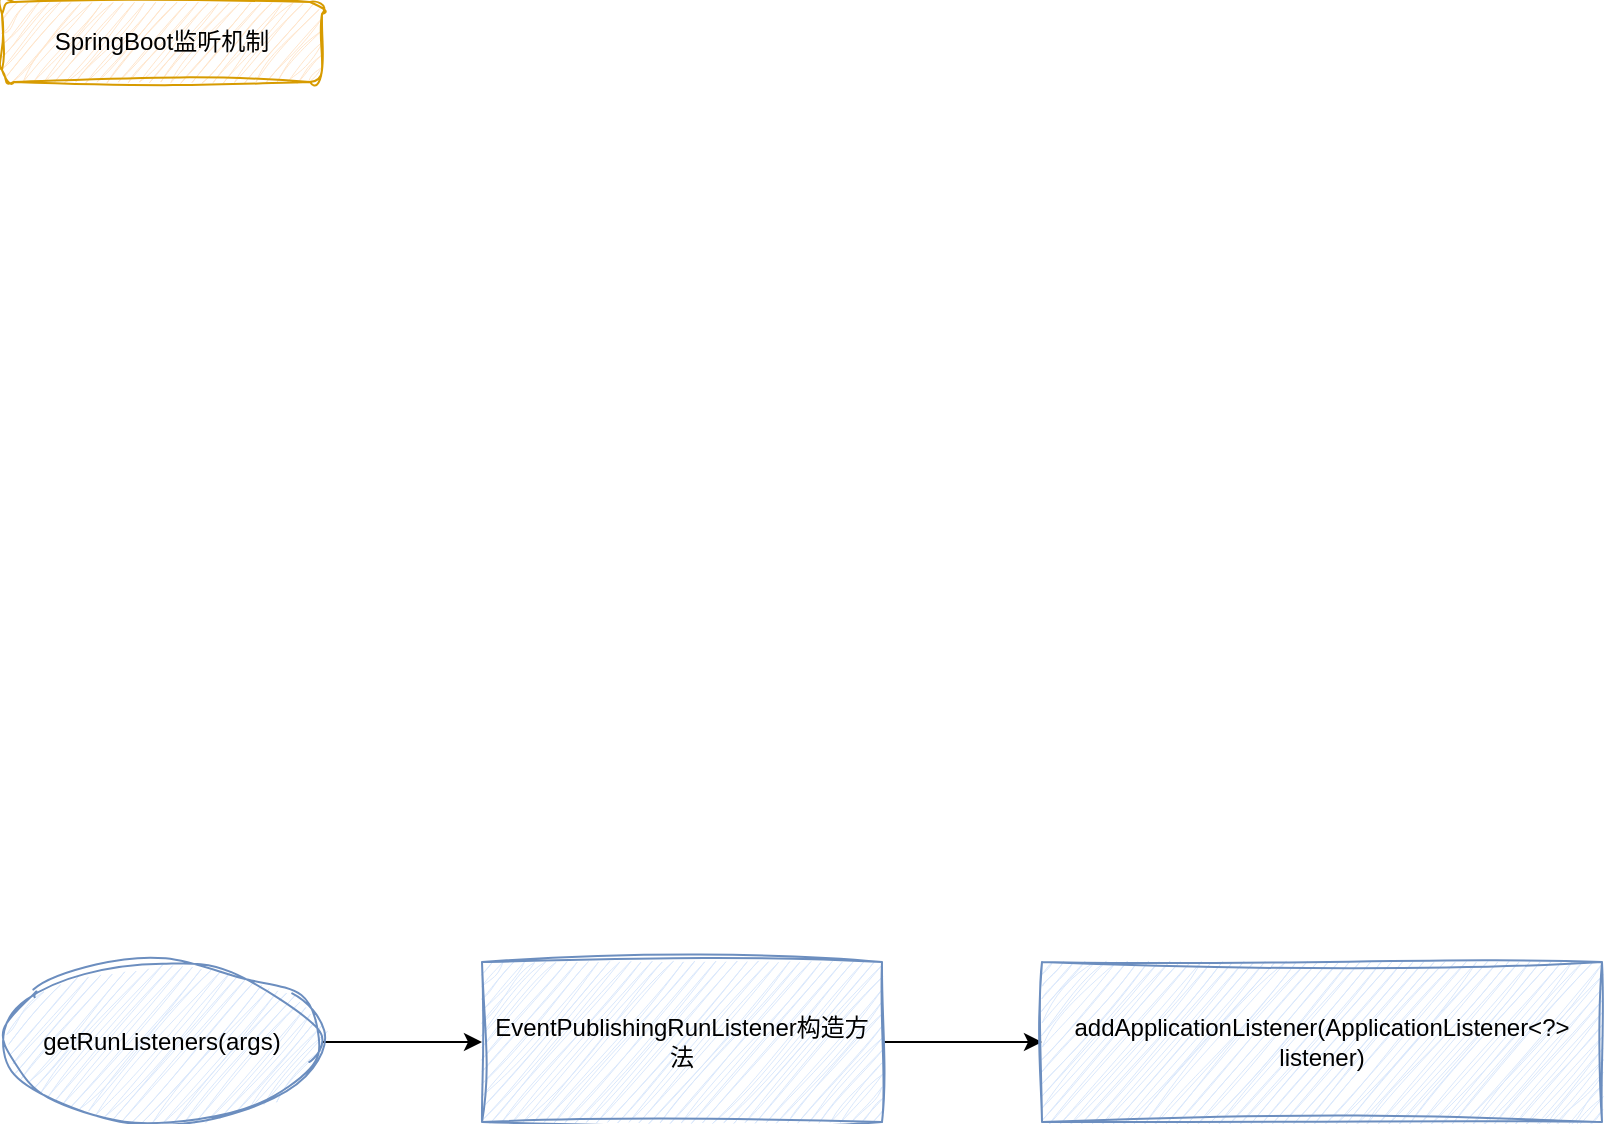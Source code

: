 <mxfile version="28.1.2">
  <diagram name="第 1 页" id="PSl1u1BglQWdJnfaEz9b">
    <mxGraphModel dx="1213" dy="730" grid="1" gridSize="10" guides="1" tooltips="1" connect="1" arrows="1" fold="1" page="1" pageScale="1" pageWidth="827" pageHeight="1169" math="0" shadow="0">
      <root>
        <mxCell id="0" />
        <mxCell id="1" parent="0" />
        <mxCell id="O35hwrU90b6vnKT5RkCT-1" value="SpringBoot监听机制" style="rounded=1;whiteSpace=wrap;html=1;fillColor=#ffe6cc;strokeColor=#d79b00;sketch=1;curveFitting=1;jiggle=2;" vertex="1" parent="1">
          <mxGeometry width="160" height="40" as="geometry" />
        </mxCell>
        <mxCell id="O35hwrU90b6vnKT5RkCT-4" value="" style="edgeStyle=orthogonalEdgeStyle;rounded=0;orthogonalLoop=1;jettySize=auto;html=1;" edge="1" parent="1" source="O35hwrU90b6vnKT5RkCT-2">
          <mxGeometry relative="1" as="geometry">
            <mxPoint x="240" y="520" as="targetPoint" />
          </mxGeometry>
        </mxCell>
        <mxCell id="O35hwrU90b6vnKT5RkCT-2" value="&lt;div class=&quot;lake-content&quot;&gt;&lt;span class=&quot;ne-text&quot;&gt;getRunListeners(args)&lt;/span&gt;&lt;/div&gt;" style="ellipse;whiteSpace=wrap;html=1;sketch=1;curveFitting=1;jiggle=2;fillColor=#dae8fc;strokeColor=#6c8ebf;" vertex="1" parent="1">
          <mxGeometry y="480" width="160" height="80" as="geometry" />
        </mxCell>
        <mxCell id="O35hwrU90b6vnKT5RkCT-7" value="" style="edgeStyle=orthogonalEdgeStyle;rounded=0;orthogonalLoop=1;jettySize=auto;html=1;" edge="1" parent="1" source="O35hwrU90b6vnKT5RkCT-5" target="O35hwrU90b6vnKT5RkCT-6">
          <mxGeometry relative="1" as="geometry" />
        </mxCell>
        <mxCell id="O35hwrU90b6vnKT5RkCT-5" value="EventPublishingRunListener构造方法" style="rounded=0;whiteSpace=wrap;html=1;fillColor=#dae8fc;strokeColor=#6c8ebf;sketch=1;curveFitting=1;jiggle=2;" vertex="1" parent="1">
          <mxGeometry x="240" y="480" width="200" height="80" as="geometry" />
        </mxCell>
        <mxCell id="O35hwrU90b6vnKT5RkCT-6" value="addApplicationListener(ApplicationListener&amp;lt;?&amp;gt; listener)" style="rounded=0;whiteSpace=wrap;html=1;fillColor=#dae8fc;strokeColor=#6c8ebf;sketch=1;curveFitting=1;jiggle=2;" vertex="1" parent="1">
          <mxGeometry x="520" y="480" width="280" height="80" as="geometry" />
        </mxCell>
      </root>
    </mxGraphModel>
  </diagram>
</mxfile>
